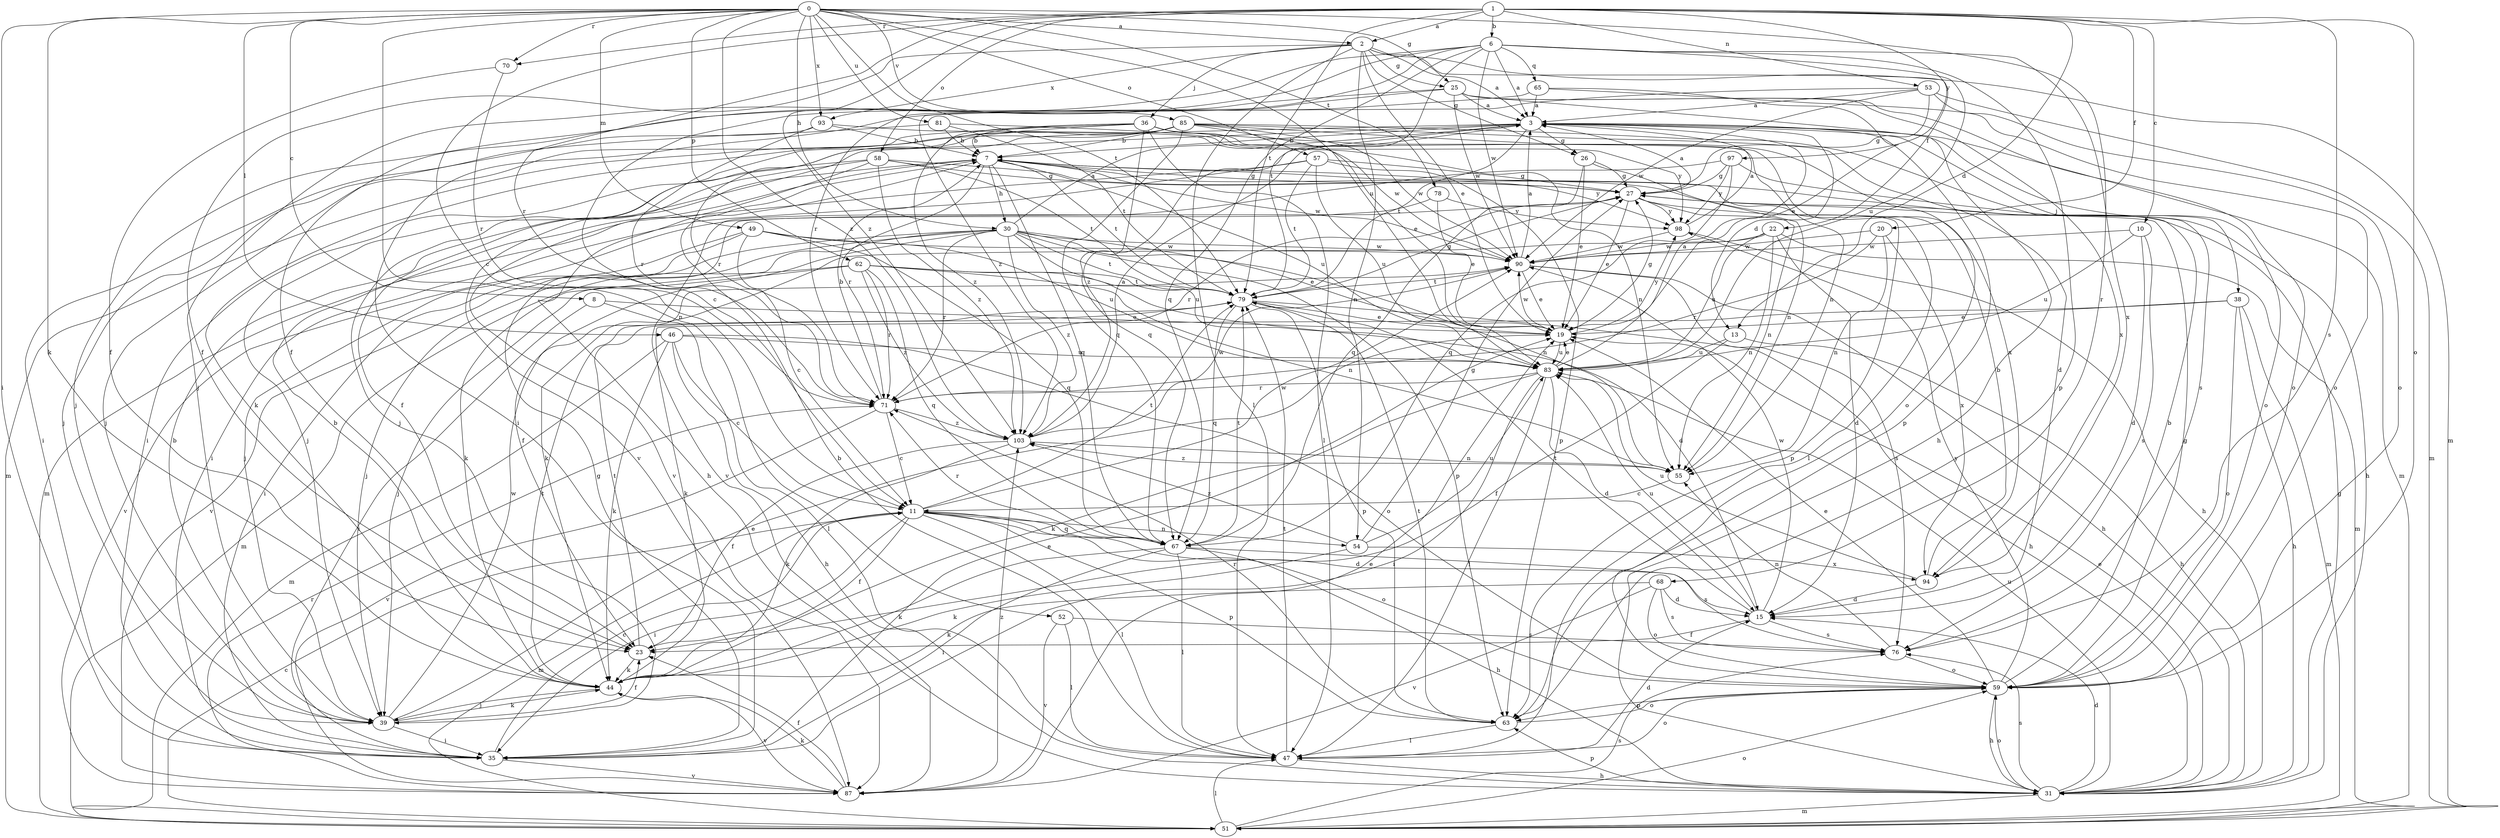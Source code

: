 strict digraph  {
0;
1;
2;
3;
6;
7;
8;
10;
11;
13;
15;
19;
20;
22;
23;
25;
26;
27;
30;
31;
35;
36;
38;
39;
44;
46;
47;
49;
51;
52;
53;
54;
55;
57;
58;
59;
62;
63;
65;
67;
68;
70;
71;
76;
78;
79;
81;
83;
85;
87;
90;
93;
94;
97;
98;
103;
0 -> 2  [label=a];
0 -> 8  [label=c];
0 -> 25  [label=g];
0 -> 30  [label=h];
0 -> 35  [label=i];
0 -> 44  [label=k];
0 -> 46  [label=l];
0 -> 49  [label=m];
0 -> 52  [label=n];
0 -> 57  [label=o];
0 -> 62  [label=p];
0 -> 68  [label=r];
0 -> 70  [label=r];
0 -> 78  [label=t];
0 -> 79  [label=t];
0 -> 81  [label=u];
0 -> 83  [label=u];
0 -> 85  [label=v];
0 -> 93  [label=x];
0 -> 103  [label=z];
1 -> 2  [label=a];
1 -> 6  [label=b];
1 -> 10  [label=c];
1 -> 11  [label=c];
1 -> 13  [label=d];
1 -> 20  [label=f];
1 -> 53  [label=n];
1 -> 58  [label=o];
1 -> 59  [label=o];
1 -> 70  [label=r];
1 -> 71  [label=r];
1 -> 76  [label=s];
1 -> 79  [label=t];
1 -> 97  [label=y];
1 -> 103  [label=z];
2 -> 3  [label=a];
2 -> 19  [label=e];
2 -> 22  [label=f];
2 -> 23  [label=f];
2 -> 25  [label=g];
2 -> 26  [label=g];
2 -> 36  [label=j];
2 -> 47  [label=l];
2 -> 51  [label=m];
2 -> 54  [label=n];
2 -> 93  [label=x];
3 -> 7  [label=b];
3 -> 13  [label=d];
3 -> 26  [label=g];
3 -> 38  [label=j];
3 -> 39  [label=j];
3 -> 51  [label=m];
3 -> 59  [label=o];
3 -> 63  [label=p];
3 -> 79  [label=t];
3 -> 87  [label=v];
3 -> 103  [label=z];
6 -> 3  [label=a];
6 -> 23  [label=f];
6 -> 39  [label=j];
6 -> 63  [label=p];
6 -> 65  [label=q];
6 -> 67  [label=q];
6 -> 71  [label=r];
6 -> 79  [label=t];
6 -> 83  [label=u];
6 -> 90  [label=w];
6 -> 94  [label=x];
7 -> 27  [label=g];
7 -> 30  [label=h];
7 -> 31  [label=h];
7 -> 67  [label=q];
7 -> 71  [label=r];
7 -> 79  [label=t];
7 -> 83  [label=u];
7 -> 90  [label=w];
7 -> 98  [label=y];
8 -> 19  [label=e];
8 -> 35  [label=i];
8 -> 47  [label=l];
10 -> 15  [label=d];
10 -> 76  [label=s];
10 -> 83  [label=u];
10 -> 90  [label=w];
11 -> 15  [label=d];
11 -> 23  [label=f];
11 -> 35  [label=i];
11 -> 47  [label=l];
11 -> 51  [label=m];
11 -> 54  [label=n];
11 -> 59  [label=o];
11 -> 63  [label=p];
11 -> 67  [label=q];
11 -> 79  [label=t];
11 -> 90  [label=w];
13 -> 23  [label=f];
13 -> 31  [label=h];
13 -> 83  [label=u];
15 -> 23  [label=f];
15 -> 76  [label=s];
15 -> 79  [label=t];
15 -> 83  [label=u];
15 -> 90  [label=w];
19 -> 27  [label=g];
19 -> 83  [label=u];
19 -> 90  [label=w];
19 -> 98  [label=y];
20 -> 55  [label=n];
20 -> 71  [label=r];
20 -> 90  [label=w];
20 -> 94  [label=x];
22 -> 15  [label=d];
22 -> 44  [label=k];
22 -> 51  [label=m];
22 -> 55  [label=n];
22 -> 83  [label=u];
22 -> 90  [label=w];
23 -> 44  [label=k];
23 -> 79  [label=t];
25 -> 3  [label=a];
25 -> 11  [label=c];
25 -> 31  [label=h];
25 -> 39  [label=j];
25 -> 59  [label=o];
25 -> 90  [label=w];
25 -> 94  [label=x];
26 -> 19  [label=e];
26 -> 27  [label=g];
26 -> 55  [label=n];
26 -> 67  [label=q];
27 -> 3  [label=a];
27 -> 19  [label=e];
27 -> 55  [label=n];
27 -> 63  [label=p];
27 -> 71  [label=r];
27 -> 98  [label=y];
30 -> 3  [label=a];
30 -> 19  [label=e];
30 -> 23  [label=f];
30 -> 39  [label=j];
30 -> 44  [label=k];
30 -> 55  [label=n];
30 -> 63  [label=p];
30 -> 71  [label=r];
30 -> 79  [label=t];
30 -> 83  [label=u];
30 -> 87  [label=v];
30 -> 90  [label=w];
30 -> 103  [label=z];
31 -> 15  [label=d];
31 -> 19  [label=e];
31 -> 27  [label=g];
31 -> 51  [label=m];
31 -> 59  [label=o];
31 -> 63  [label=p];
31 -> 76  [label=s];
31 -> 83  [label=u];
35 -> 11  [label=c];
35 -> 19  [label=e];
35 -> 27  [label=g];
35 -> 87  [label=v];
36 -> 7  [label=b];
36 -> 39  [label=j];
36 -> 44  [label=k];
36 -> 47  [label=l];
36 -> 55  [label=n];
36 -> 67  [label=q];
36 -> 94  [label=x];
36 -> 98  [label=y];
36 -> 103  [label=z];
38 -> 19  [label=e];
38 -> 31  [label=h];
38 -> 44  [label=k];
38 -> 51  [label=m];
38 -> 59  [label=o];
39 -> 7  [label=b];
39 -> 19  [label=e];
39 -> 23  [label=f];
39 -> 35  [label=i];
39 -> 44  [label=k];
39 -> 90  [label=w];
44 -> 7  [label=b];
44 -> 39  [label=j];
44 -> 79  [label=t];
44 -> 87  [label=v];
46 -> 11  [label=c];
46 -> 31  [label=h];
46 -> 44  [label=k];
46 -> 51  [label=m];
46 -> 59  [label=o];
46 -> 83  [label=u];
47 -> 7  [label=b];
47 -> 15  [label=d];
47 -> 31  [label=h];
47 -> 59  [label=o];
47 -> 79  [label=t];
49 -> 11  [label=c];
49 -> 35  [label=i];
49 -> 67  [label=q];
49 -> 83  [label=u];
49 -> 87  [label=v];
49 -> 90  [label=w];
51 -> 11  [label=c];
51 -> 47  [label=l];
51 -> 59  [label=o];
51 -> 76  [label=s];
52 -> 47  [label=l];
52 -> 76  [label=s];
52 -> 87  [label=v];
53 -> 3  [label=a];
53 -> 27  [label=g];
53 -> 51  [label=m];
53 -> 59  [label=o];
53 -> 90  [label=w];
53 -> 103  [label=z];
54 -> 27  [label=g];
54 -> 44  [label=k];
54 -> 83  [label=u];
54 -> 94  [label=x];
54 -> 103  [label=z];
55 -> 11  [label=c];
55 -> 103  [label=z];
57 -> 27  [label=g];
57 -> 35  [label=i];
57 -> 51  [label=m];
57 -> 63  [label=p];
57 -> 79  [label=t];
57 -> 83  [label=u];
58 -> 23  [label=f];
58 -> 27  [label=g];
58 -> 39  [label=j];
58 -> 47  [label=l];
58 -> 79  [label=t];
58 -> 87  [label=v];
58 -> 103  [label=z];
59 -> 7  [label=b];
59 -> 19  [label=e];
59 -> 27  [label=g];
59 -> 31  [label=h];
59 -> 63  [label=p];
59 -> 98  [label=y];
62 -> 15  [label=d];
62 -> 39  [label=j];
62 -> 51  [label=m];
62 -> 55  [label=n];
62 -> 67  [label=q];
62 -> 71  [label=r];
62 -> 79  [label=t];
62 -> 103  [label=z];
63 -> 47  [label=l];
63 -> 59  [label=o];
63 -> 71  [label=r];
63 -> 79  [label=t];
65 -> 3  [label=a];
65 -> 19  [label=e];
65 -> 35  [label=i];
65 -> 59  [label=o];
67 -> 31  [label=h];
67 -> 35  [label=i];
67 -> 44  [label=k];
67 -> 47  [label=l];
67 -> 71  [label=r];
67 -> 76  [label=s];
67 -> 79  [label=t];
68 -> 15  [label=d];
68 -> 44  [label=k];
68 -> 59  [label=o];
68 -> 76  [label=s];
68 -> 87  [label=v];
70 -> 23  [label=f];
70 -> 71  [label=r];
71 -> 7  [label=b];
71 -> 11  [label=c];
71 -> 87  [label=v];
71 -> 103  [label=z];
76 -> 55  [label=n];
76 -> 59  [label=o];
78 -> 19  [label=e];
78 -> 39  [label=j];
78 -> 98  [label=y];
79 -> 19  [label=e];
79 -> 27  [label=g];
79 -> 31  [label=h];
79 -> 63  [label=p];
79 -> 67  [label=q];
81 -> 7  [label=b];
81 -> 35  [label=i];
81 -> 55  [label=n];
81 -> 79  [label=t];
83 -> 3  [label=a];
83 -> 15  [label=d];
83 -> 19  [label=e];
83 -> 35  [label=i];
83 -> 44  [label=k];
83 -> 47  [label=l];
83 -> 71  [label=r];
85 -> 7  [label=b];
85 -> 15  [label=d];
85 -> 19  [label=e];
85 -> 35  [label=i];
85 -> 51  [label=m];
85 -> 59  [label=o];
85 -> 67  [label=q];
85 -> 71  [label=r];
85 -> 76  [label=s];
85 -> 90  [label=w];
87 -> 19  [label=e];
87 -> 23  [label=f];
87 -> 44  [label=k];
87 -> 71  [label=r];
87 -> 103  [label=z];
90 -> 3  [label=a];
90 -> 19  [label=e];
90 -> 31  [label=h];
90 -> 76  [label=s];
90 -> 79  [label=t];
93 -> 7  [label=b];
93 -> 39  [label=j];
93 -> 71  [label=r];
93 -> 90  [label=w];
94 -> 7  [label=b];
94 -> 15  [label=d];
94 -> 83  [label=u];
97 -> 27  [label=g];
97 -> 31  [label=h];
97 -> 67  [label=q];
97 -> 87  [label=v];
97 -> 98  [label=y];
98 -> 3  [label=a];
98 -> 31  [label=h];
98 -> 90  [label=w];
103 -> 3  [label=a];
103 -> 23  [label=f];
103 -> 44  [label=k];
103 -> 55  [label=n];
103 -> 90  [label=w];
}
